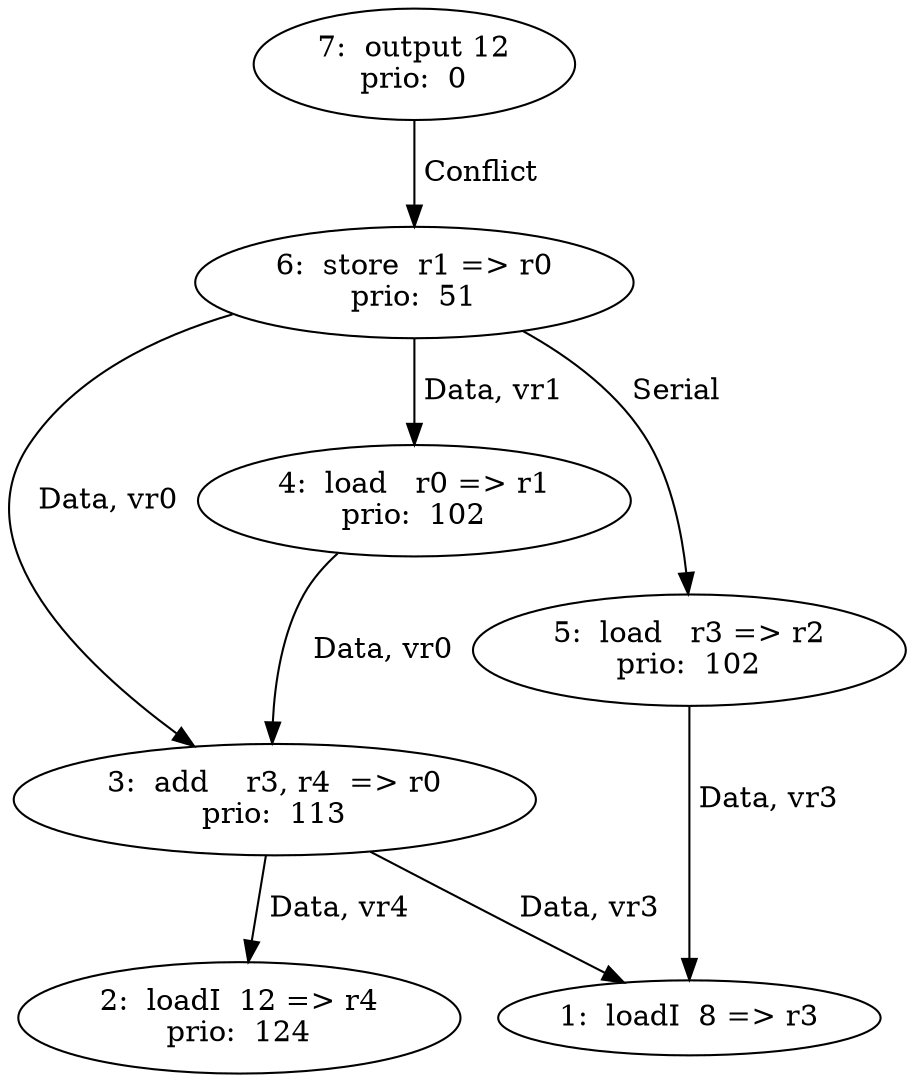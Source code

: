 digraph DG {
  1 [label="1:  loadI  8 => r3"];
  2 [label="2:  loadI  12 => r4
prio:  124"];
  3 [label="3:  add    r3, r4  => r0
prio:  113"];
  4 [label="4:  load   r0 => r1
prio:  102"];
  5 [label="5:  load   r3 => r2
prio:  102"];
  6 [label="6:  store  r1 => r0
prio:  51"];
  7 [label="7:  output 12
prio:  0"];
  3 -> 1 [ label=" Data, vr3"];
  3 -> 2 [ label=" Data, vr4"];
  4 -> 3 [ label=" Data, vr0"];
  5 -> 1 [ label=" Data, vr3"];
  6 -> 4 [ label=" Data, vr1"];
  6 -> 3 [ label=" Data, vr0"];
  6 -> 5[ label=" Serial "];
  7 -> 6 [ label=" Conflict "];
}
